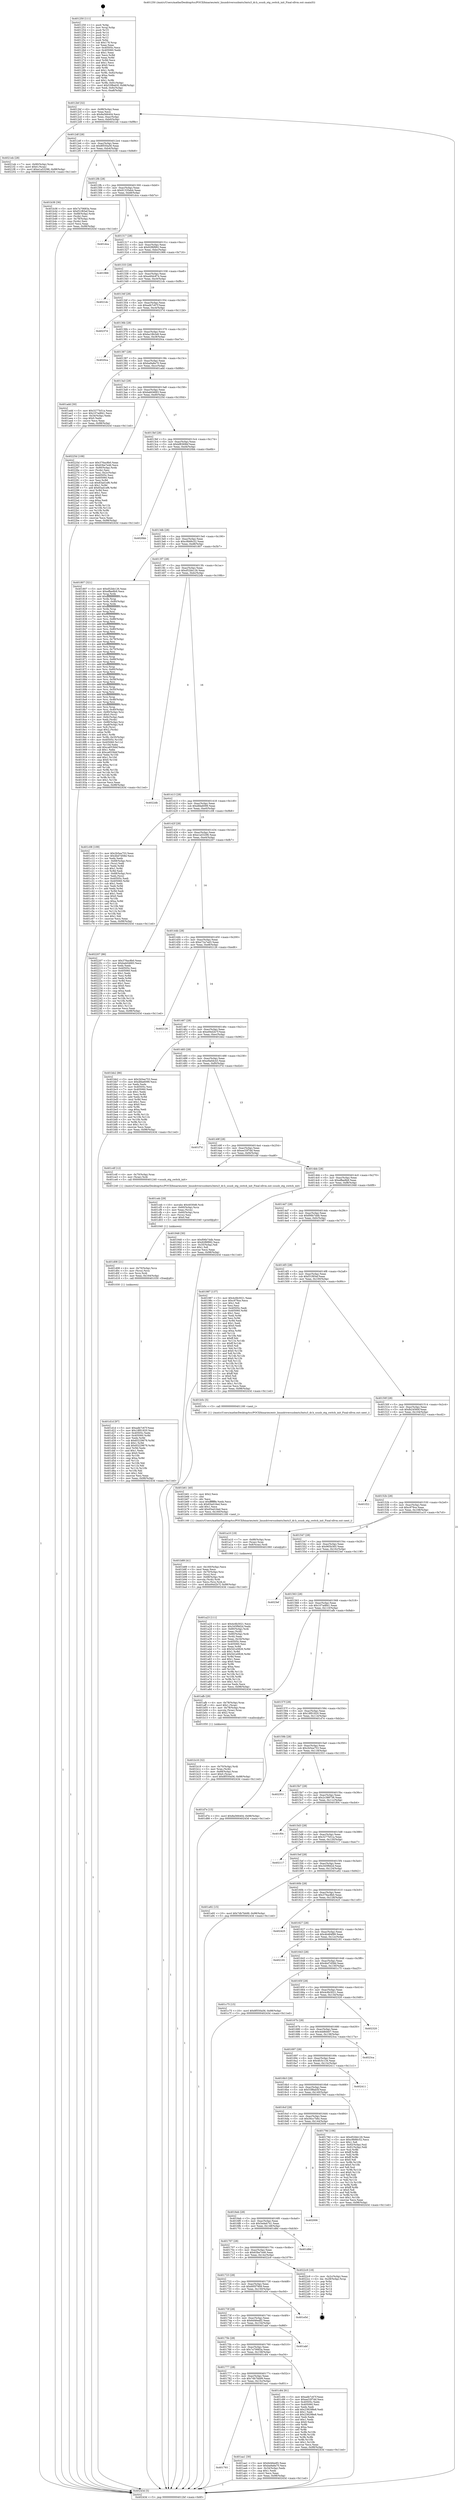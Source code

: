 digraph "0x401250" {
  label = "0x401250 (/mnt/c/Users/mathe/Desktop/tcc/POCII/binaries/extr_linuxdriversusbmtu3mtu3_dr.h_ssusb_otg_switch_init_Final-ollvm.out::main(0))"
  labelloc = "t"
  node[shape=record]

  Entry [label="",width=0.3,height=0.3,shape=circle,fillcolor=black,style=filled]
  "0x4012bf" [label="{
     0x4012bf [32]\l
     | [instrs]\l
     &nbsp;&nbsp;0x4012bf \<+6\>: mov -0x98(%rbp),%eax\l
     &nbsp;&nbsp;0x4012c5 \<+2\>: mov %eax,%ecx\l
     &nbsp;&nbsp;0x4012c7 \<+6\>: sub $0x8a566404,%ecx\l
     &nbsp;&nbsp;0x4012cd \<+6\>: mov %eax,-0xac(%rbp)\l
     &nbsp;&nbsp;0x4012d3 \<+6\>: mov %ecx,-0xb0(%rbp)\l
     &nbsp;&nbsp;0x4012d9 \<+6\>: je 00000000004021eb \<main+0xf9b\>\l
  }"]
  "0x4021eb" [label="{
     0x4021eb [28]\l
     | [instrs]\l
     &nbsp;&nbsp;0x4021eb \<+7\>: mov -0x90(%rbp),%rax\l
     &nbsp;&nbsp;0x4021f2 \<+6\>: movl $0x0,(%rax)\l
     &nbsp;&nbsp;0x4021f8 \<+10\>: movl $0xe1a53296,-0x98(%rbp)\l
     &nbsp;&nbsp;0x402202 \<+5\>: jmp 000000000040243d \<main+0x11ed\>\l
  }"]
  "0x4012df" [label="{
     0x4012df [28]\l
     | [instrs]\l
     &nbsp;&nbsp;0x4012df \<+5\>: jmp 00000000004012e4 \<main+0x94\>\l
     &nbsp;&nbsp;0x4012e4 \<+6\>: mov -0xac(%rbp),%eax\l
     &nbsp;&nbsp;0x4012ea \<+5\>: sub $0x8f550a56,%eax\l
     &nbsp;&nbsp;0x4012ef \<+6\>: mov %eax,-0xb4(%rbp)\l
     &nbsp;&nbsp;0x4012f5 \<+6\>: je 0000000000401b38 \<main+0x8e8\>\l
  }"]
  Exit [label="",width=0.3,height=0.3,shape=circle,fillcolor=black,style=filled,peripheries=2]
  "0x401b38" [label="{
     0x401b38 [36]\l
     | [instrs]\l
     &nbsp;&nbsp;0x401b38 \<+5\>: mov $0x7a70683a,%eax\l
     &nbsp;&nbsp;0x401b3d \<+5\>: mov $0xf31f65ef,%ecx\l
     &nbsp;&nbsp;0x401b42 \<+4\>: mov -0x68(%rbp),%rdx\l
     &nbsp;&nbsp;0x401b46 \<+2\>: mov (%rdx),%esi\l
     &nbsp;&nbsp;0x401b48 \<+4\>: mov -0x78(%rbp),%rdx\l
     &nbsp;&nbsp;0x401b4c \<+2\>: cmp (%rdx),%esi\l
     &nbsp;&nbsp;0x401b4e \<+3\>: cmovl %ecx,%eax\l
     &nbsp;&nbsp;0x401b51 \<+6\>: mov %eax,-0x98(%rbp)\l
     &nbsp;&nbsp;0x401b57 \<+5\>: jmp 000000000040243d \<main+0x11ed\>\l
  }"]
  "0x4012fb" [label="{
     0x4012fb [28]\l
     | [instrs]\l
     &nbsp;&nbsp;0x4012fb \<+5\>: jmp 0000000000401300 \<main+0xb0\>\l
     &nbsp;&nbsp;0x401300 \<+6\>: mov -0xac(%rbp),%eax\l
     &nbsp;&nbsp;0x401306 \<+5\>: sub $0x91335eb4,%eax\l
     &nbsp;&nbsp;0x40130b \<+6\>: mov %eax,-0xb8(%rbp)\l
     &nbsp;&nbsp;0x401311 \<+6\>: je 0000000000401dca \<main+0xb7a\>\l
  }"]
  "0x401d1d" [label="{
     0x401d1d [97]\l
     | [instrs]\l
     &nbsp;&nbsp;0x401d1d \<+5\>: mov $0xadb7c67f,%eax\l
     &nbsp;&nbsp;0x401d22 \<+5\>: mov $0x18f01820,%esi\l
     &nbsp;&nbsp;0x401d27 \<+7\>: mov 0x40505c,%edx\l
     &nbsp;&nbsp;0x401d2e \<+8\>: mov 0x405060,%r8d\l
     &nbsp;&nbsp;0x401d36 \<+3\>: mov %edx,%r9d\l
     &nbsp;&nbsp;0x401d39 \<+7\>: sub $0x83229679,%r9d\l
     &nbsp;&nbsp;0x401d40 \<+4\>: sub $0x1,%r9d\l
     &nbsp;&nbsp;0x401d44 \<+7\>: add $0x83229679,%r9d\l
     &nbsp;&nbsp;0x401d4b \<+4\>: imul %r9d,%edx\l
     &nbsp;&nbsp;0x401d4f \<+3\>: and $0x1,%edx\l
     &nbsp;&nbsp;0x401d52 \<+3\>: cmp $0x0,%edx\l
     &nbsp;&nbsp;0x401d55 \<+4\>: sete %r10b\l
     &nbsp;&nbsp;0x401d59 \<+4\>: cmp $0xa,%r8d\l
     &nbsp;&nbsp;0x401d5d \<+4\>: setl %r11b\l
     &nbsp;&nbsp;0x401d61 \<+3\>: mov %r10b,%bl\l
     &nbsp;&nbsp;0x401d64 \<+3\>: and %r11b,%bl\l
     &nbsp;&nbsp;0x401d67 \<+3\>: xor %r11b,%r10b\l
     &nbsp;&nbsp;0x401d6a \<+3\>: or %r10b,%bl\l
     &nbsp;&nbsp;0x401d6d \<+3\>: test $0x1,%bl\l
     &nbsp;&nbsp;0x401d70 \<+3\>: cmovne %esi,%eax\l
     &nbsp;&nbsp;0x401d73 \<+6\>: mov %eax,-0x98(%rbp)\l
     &nbsp;&nbsp;0x401d79 \<+5\>: jmp 000000000040243d \<main+0x11ed\>\l
  }"]
  "0x401dca" [label="{
     0x401dca\l
  }", style=dashed]
  "0x401317" [label="{
     0x401317 [28]\l
     | [instrs]\l
     &nbsp;&nbsp;0x401317 \<+5\>: jmp 000000000040131c \<main+0xcc\>\l
     &nbsp;&nbsp;0x40131c \<+6\>: mov -0xac(%rbp),%eax\l
     &nbsp;&nbsp;0x401322 \<+5\>: sub $0x92f6f992,%eax\l
     &nbsp;&nbsp;0x401327 \<+6\>: mov %eax,-0xbc(%rbp)\l
     &nbsp;&nbsp;0x40132d \<+6\>: je 0000000000401966 \<main+0x716\>\l
  }"]
  "0x401d08" [label="{
     0x401d08 [21]\l
     | [instrs]\l
     &nbsp;&nbsp;0x401d08 \<+4\>: mov -0x70(%rbp),%rcx\l
     &nbsp;&nbsp;0x401d0c \<+3\>: mov (%rcx),%rcx\l
     &nbsp;&nbsp;0x401d0f \<+3\>: mov %rcx,%rdi\l
     &nbsp;&nbsp;0x401d12 \<+6\>: mov %eax,-0x164(%rbp)\l
     &nbsp;&nbsp;0x401d18 \<+5\>: call 0000000000401030 \<free@plt\>\l
     | [calls]\l
     &nbsp;&nbsp;0x401030 \{1\} (unknown)\l
  }"]
  "0x401966" [label="{
     0x401966\l
  }", style=dashed]
  "0x401333" [label="{
     0x401333 [28]\l
     | [instrs]\l
     &nbsp;&nbsp;0x401333 \<+5\>: jmp 0000000000401338 \<main+0xe8\>\l
     &nbsp;&nbsp;0x401338 \<+6\>: mov -0xac(%rbp),%eax\l
     &nbsp;&nbsp;0x40133e \<+5\>: sub $0xa40dc874,%eax\l
     &nbsp;&nbsp;0x401343 \<+6\>: mov %eax,-0xc0(%rbp)\l
     &nbsp;&nbsp;0x401349 \<+6\>: je 00000000004021dc \<main+0xf8c\>\l
  }"]
  "0x401ceb" [label="{
     0x401ceb [29]\l
     | [instrs]\l
     &nbsp;&nbsp;0x401ceb \<+10\>: movabs $0x4030d6,%rdi\l
     &nbsp;&nbsp;0x401cf5 \<+4\>: mov -0x60(%rbp),%rcx\l
     &nbsp;&nbsp;0x401cf9 \<+2\>: mov %eax,(%rcx)\l
     &nbsp;&nbsp;0x401cfb \<+4\>: mov -0x60(%rbp),%rcx\l
     &nbsp;&nbsp;0x401cff \<+2\>: mov (%rcx),%esi\l
     &nbsp;&nbsp;0x401d01 \<+2\>: mov $0x0,%al\l
     &nbsp;&nbsp;0x401d03 \<+5\>: call 0000000000401040 \<printf@plt\>\l
     | [calls]\l
     &nbsp;&nbsp;0x401040 \{1\} (unknown)\l
  }"]
  "0x4021dc" [label="{
     0x4021dc\l
  }", style=dashed]
  "0x40134f" [label="{
     0x40134f [28]\l
     | [instrs]\l
     &nbsp;&nbsp;0x40134f \<+5\>: jmp 0000000000401354 \<main+0x104\>\l
     &nbsp;&nbsp;0x401354 \<+6\>: mov -0xac(%rbp),%eax\l
     &nbsp;&nbsp;0x40135a \<+5\>: sub $0xadb7c67f,%eax\l
     &nbsp;&nbsp;0x40135f \<+6\>: mov %eax,-0xc4(%rbp)\l
     &nbsp;&nbsp;0x401365 \<+6\>: je 000000000040237d \<main+0x112d\>\l
  }"]
  "0x401b89" [label="{
     0x401b89 [41]\l
     | [instrs]\l
     &nbsp;&nbsp;0x401b89 \<+6\>: mov -0x160(%rbp),%ecx\l
     &nbsp;&nbsp;0x401b8f \<+3\>: imul %eax,%ecx\l
     &nbsp;&nbsp;0x401b92 \<+4\>: mov -0x70(%rbp),%rsi\l
     &nbsp;&nbsp;0x401b96 \<+3\>: mov (%rsi),%rsi\l
     &nbsp;&nbsp;0x401b99 \<+4\>: mov -0x68(%rbp),%rdi\l
     &nbsp;&nbsp;0x401b9d \<+3\>: movslq (%rdi),%rdi\l
     &nbsp;&nbsp;0x401ba0 \<+3\>: mov %ecx,(%rsi,%rdi,4)\l
     &nbsp;&nbsp;0x401ba3 \<+10\>: movl $0xe94d2b7f,-0x98(%rbp)\l
     &nbsp;&nbsp;0x401bad \<+5\>: jmp 000000000040243d \<main+0x11ed\>\l
  }"]
  "0x40237d" [label="{
     0x40237d\l
  }", style=dashed]
  "0x40136b" [label="{
     0x40136b [28]\l
     | [instrs]\l
     &nbsp;&nbsp;0x40136b \<+5\>: jmp 0000000000401370 \<main+0x120\>\l
     &nbsp;&nbsp;0x401370 \<+6\>: mov -0xac(%rbp),%eax\l
     &nbsp;&nbsp;0x401376 \<+5\>: sub $0xba18b2e8,%eax\l
     &nbsp;&nbsp;0x40137b \<+6\>: mov %eax,-0xc8(%rbp)\l
     &nbsp;&nbsp;0x401381 \<+6\>: je 00000000004020ca \<main+0xe7a\>\l
  }"]
  "0x401b61" [label="{
     0x401b61 [40]\l
     | [instrs]\l
     &nbsp;&nbsp;0x401b61 \<+5\>: mov $0x2,%ecx\l
     &nbsp;&nbsp;0x401b66 \<+1\>: cltd\l
     &nbsp;&nbsp;0x401b67 \<+2\>: idiv %ecx\l
     &nbsp;&nbsp;0x401b69 \<+6\>: imul $0xfffffffe,%edx,%ecx\l
     &nbsp;&nbsp;0x401b6f \<+6\>: sub $0x65ed16ed,%ecx\l
     &nbsp;&nbsp;0x401b75 \<+3\>: add $0x1,%ecx\l
     &nbsp;&nbsp;0x401b78 \<+6\>: add $0x65ed16ed,%ecx\l
     &nbsp;&nbsp;0x401b7e \<+6\>: mov %ecx,-0x160(%rbp)\l
     &nbsp;&nbsp;0x401b84 \<+5\>: call 0000000000401160 \<next_i\>\l
     | [calls]\l
     &nbsp;&nbsp;0x401160 \{1\} (/mnt/c/Users/mathe/Desktop/tcc/POCII/binaries/extr_linuxdriversusbmtu3mtu3_dr.h_ssusb_otg_switch_init_Final-ollvm.out::next_i)\l
  }"]
  "0x4020ca" [label="{
     0x4020ca\l
  }", style=dashed]
  "0x401387" [label="{
     0x401387 [28]\l
     | [instrs]\l
     &nbsp;&nbsp;0x401387 \<+5\>: jmp 000000000040138c \<main+0x13c\>\l
     &nbsp;&nbsp;0x40138c \<+6\>: mov -0xac(%rbp),%eax\l
     &nbsp;&nbsp;0x401392 \<+5\>: sub $0xba9a8a70,%eax\l
     &nbsp;&nbsp;0x401397 \<+6\>: mov %eax,-0xcc(%rbp)\l
     &nbsp;&nbsp;0x40139d \<+6\>: je 0000000000401add \<main+0x88d\>\l
  }"]
  "0x401b18" [label="{
     0x401b18 [32]\l
     | [instrs]\l
     &nbsp;&nbsp;0x401b18 \<+4\>: mov -0x70(%rbp),%rdi\l
     &nbsp;&nbsp;0x401b1c \<+3\>: mov %rax,(%rdi)\l
     &nbsp;&nbsp;0x401b1f \<+4\>: mov -0x68(%rbp),%rax\l
     &nbsp;&nbsp;0x401b23 \<+6\>: movl $0x0,(%rax)\l
     &nbsp;&nbsp;0x401b29 \<+10\>: movl $0x8f550a56,-0x98(%rbp)\l
     &nbsp;&nbsp;0x401b33 \<+5\>: jmp 000000000040243d \<main+0x11ed\>\l
  }"]
  "0x401add" [label="{
     0x401add [30]\l
     | [instrs]\l
     &nbsp;&nbsp;0x401add \<+5\>: mov $0x3277b51a,%eax\l
     &nbsp;&nbsp;0x401ae2 \<+5\>: mov $0x107ad841,%ecx\l
     &nbsp;&nbsp;0x401ae7 \<+3\>: mov -0x34(%rbp),%edx\l
     &nbsp;&nbsp;0x401aea \<+3\>: cmp $0x0,%edx\l
     &nbsp;&nbsp;0x401aed \<+3\>: cmove %ecx,%eax\l
     &nbsp;&nbsp;0x401af0 \<+6\>: mov %eax,-0x98(%rbp)\l
     &nbsp;&nbsp;0x401af6 \<+5\>: jmp 000000000040243d \<main+0x11ed\>\l
  }"]
  "0x4013a3" [label="{
     0x4013a3 [28]\l
     | [instrs]\l
     &nbsp;&nbsp;0x4013a3 \<+5\>: jmp 00000000004013a8 \<main+0x158\>\l
     &nbsp;&nbsp;0x4013a8 \<+6\>: mov -0xac(%rbp),%eax\l
     &nbsp;&nbsp;0x4013ae \<+5\>: sub $0xbab04683,%eax\l
     &nbsp;&nbsp;0x4013b3 \<+6\>: mov %eax,-0xd0(%rbp)\l
     &nbsp;&nbsp;0x4013b9 \<+6\>: je 000000000040225d \<main+0x100d\>\l
  }"]
  "0x401793" [label="{
     0x401793\l
  }", style=dashed]
  "0x40225d" [label="{
     0x40225d [108]\l
     | [instrs]\l
     &nbsp;&nbsp;0x40225d \<+5\>: mov $0x376ac8b0,%eax\l
     &nbsp;&nbsp;0x402262 \<+5\>: mov $0x63be7e46,%ecx\l
     &nbsp;&nbsp;0x402267 \<+7\>: mov -0x90(%rbp),%rdx\l
     &nbsp;&nbsp;0x40226e \<+2\>: mov (%rdx),%esi\l
     &nbsp;&nbsp;0x402270 \<+3\>: mov %esi,-0x2c(%rbp)\l
     &nbsp;&nbsp;0x402273 \<+7\>: mov 0x40505c,%esi\l
     &nbsp;&nbsp;0x40227a \<+7\>: mov 0x405060,%edi\l
     &nbsp;&nbsp;0x402281 \<+3\>: mov %esi,%r8d\l
     &nbsp;&nbsp;0x402284 \<+7\>: sub $0x83ad1ef6,%r8d\l
     &nbsp;&nbsp;0x40228b \<+4\>: sub $0x1,%r8d\l
     &nbsp;&nbsp;0x40228f \<+7\>: add $0x83ad1ef6,%r8d\l
     &nbsp;&nbsp;0x402296 \<+4\>: imul %r8d,%esi\l
     &nbsp;&nbsp;0x40229a \<+3\>: and $0x1,%esi\l
     &nbsp;&nbsp;0x40229d \<+3\>: cmp $0x0,%esi\l
     &nbsp;&nbsp;0x4022a0 \<+4\>: sete %r9b\l
     &nbsp;&nbsp;0x4022a4 \<+3\>: cmp $0xa,%edi\l
     &nbsp;&nbsp;0x4022a7 \<+4\>: setl %r10b\l
     &nbsp;&nbsp;0x4022ab \<+3\>: mov %r9b,%r11b\l
     &nbsp;&nbsp;0x4022ae \<+3\>: and %r10b,%r11b\l
     &nbsp;&nbsp;0x4022b1 \<+3\>: xor %r10b,%r9b\l
     &nbsp;&nbsp;0x4022b4 \<+3\>: or %r9b,%r11b\l
     &nbsp;&nbsp;0x4022b7 \<+4\>: test $0x1,%r11b\l
     &nbsp;&nbsp;0x4022bb \<+3\>: cmovne %ecx,%eax\l
     &nbsp;&nbsp;0x4022be \<+6\>: mov %eax,-0x98(%rbp)\l
     &nbsp;&nbsp;0x4022c4 \<+5\>: jmp 000000000040243d \<main+0x11ed\>\l
  }"]
  "0x4013bf" [label="{
     0x4013bf [28]\l
     | [instrs]\l
     &nbsp;&nbsp;0x4013bf \<+5\>: jmp 00000000004013c4 \<main+0x174\>\l
     &nbsp;&nbsp;0x4013c4 \<+6\>: mov -0xac(%rbp),%eax\l
     &nbsp;&nbsp;0x4013ca \<+5\>: sub $0xbf8369bf,%eax\l
     &nbsp;&nbsp;0x4013cf \<+6\>: mov %eax,-0xd4(%rbp)\l
     &nbsp;&nbsp;0x4013d5 \<+6\>: je 00000000004020bb \<main+0xe6b\>\l
  }"]
  "0x401aa1" [label="{
     0x401aa1 [30]\l
     | [instrs]\l
     &nbsp;&nbsp;0x401aa1 \<+5\>: mov $0x6d46edf2,%eax\l
     &nbsp;&nbsp;0x401aa6 \<+5\>: mov $0xba9a8a70,%ecx\l
     &nbsp;&nbsp;0x401aab \<+3\>: mov -0x34(%rbp),%edx\l
     &nbsp;&nbsp;0x401aae \<+3\>: cmp $0x1,%edx\l
     &nbsp;&nbsp;0x401ab1 \<+3\>: cmovl %ecx,%eax\l
     &nbsp;&nbsp;0x401ab4 \<+6\>: mov %eax,-0x98(%rbp)\l
     &nbsp;&nbsp;0x401aba \<+5\>: jmp 000000000040243d \<main+0x11ed\>\l
  }"]
  "0x4020bb" [label="{
     0x4020bb\l
  }", style=dashed]
  "0x4013db" [label="{
     0x4013db [28]\l
     | [instrs]\l
     &nbsp;&nbsp;0x4013db \<+5\>: jmp 00000000004013e0 \<main+0x190\>\l
     &nbsp;&nbsp;0x4013e0 \<+6\>: mov -0xac(%rbp),%eax\l
     &nbsp;&nbsp;0x4013e6 \<+5\>: sub $0xc9b66c52,%eax\l
     &nbsp;&nbsp;0x4013eb \<+6\>: mov %eax,-0xd8(%rbp)\l
     &nbsp;&nbsp;0x4013f1 \<+6\>: je 0000000000401807 \<main+0x5b7\>\l
  }"]
  "0x401777" [label="{
     0x401777 [28]\l
     | [instrs]\l
     &nbsp;&nbsp;0x401777 \<+5\>: jmp 000000000040177c \<main+0x52c\>\l
     &nbsp;&nbsp;0x40177c \<+6\>: mov -0xac(%rbp),%eax\l
     &nbsp;&nbsp;0x401782 \<+5\>: sub $0x7db7bb99,%eax\l
     &nbsp;&nbsp;0x401787 \<+6\>: mov %eax,-0x15c(%rbp)\l
     &nbsp;&nbsp;0x40178d \<+6\>: je 0000000000401aa1 \<main+0x851\>\l
  }"]
  "0x401807" [label="{
     0x401807 [321]\l
     | [instrs]\l
     &nbsp;&nbsp;0x401807 \<+5\>: mov $0xd52bb126,%eax\l
     &nbsp;&nbsp;0x40180c \<+5\>: mov $0xeffae8b9,%ecx\l
     &nbsp;&nbsp;0x401811 \<+3\>: mov %rsp,%rdx\l
     &nbsp;&nbsp;0x401814 \<+4\>: add $0xfffffffffffffff0,%rdx\l
     &nbsp;&nbsp;0x401818 \<+3\>: mov %rdx,%rsp\l
     &nbsp;&nbsp;0x40181b \<+7\>: mov %rdx,-0x90(%rbp)\l
     &nbsp;&nbsp;0x401822 \<+3\>: mov %rsp,%rdx\l
     &nbsp;&nbsp;0x401825 \<+4\>: add $0xfffffffffffffff0,%rdx\l
     &nbsp;&nbsp;0x401829 \<+3\>: mov %rdx,%rsp\l
     &nbsp;&nbsp;0x40182c \<+3\>: mov %rsp,%rsi\l
     &nbsp;&nbsp;0x40182f \<+4\>: add $0xfffffffffffffff0,%rsi\l
     &nbsp;&nbsp;0x401833 \<+3\>: mov %rsi,%rsp\l
     &nbsp;&nbsp;0x401836 \<+7\>: mov %rsi,-0x88(%rbp)\l
     &nbsp;&nbsp;0x40183d \<+3\>: mov %rsp,%rsi\l
     &nbsp;&nbsp;0x401840 \<+4\>: add $0xfffffffffffffff0,%rsi\l
     &nbsp;&nbsp;0x401844 \<+3\>: mov %rsi,%rsp\l
     &nbsp;&nbsp;0x401847 \<+4\>: mov %rsi,-0x80(%rbp)\l
     &nbsp;&nbsp;0x40184b \<+3\>: mov %rsp,%rsi\l
     &nbsp;&nbsp;0x40184e \<+4\>: add $0xfffffffffffffff0,%rsi\l
     &nbsp;&nbsp;0x401852 \<+3\>: mov %rsi,%rsp\l
     &nbsp;&nbsp;0x401855 \<+4\>: mov %rsi,-0x78(%rbp)\l
     &nbsp;&nbsp;0x401859 \<+3\>: mov %rsp,%rsi\l
     &nbsp;&nbsp;0x40185c \<+4\>: add $0xfffffffffffffff0,%rsi\l
     &nbsp;&nbsp;0x401860 \<+3\>: mov %rsi,%rsp\l
     &nbsp;&nbsp;0x401863 \<+4\>: mov %rsi,-0x70(%rbp)\l
     &nbsp;&nbsp;0x401867 \<+3\>: mov %rsp,%rsi\l
     &nbsp;&nbsp;0x40186a \<+4\>: add $0xfffffffffffffff0,%rsi\l
     &nbsp;&nbsp;0x40186e \<+3\>: mov %rsi,%rsp\l
     &nbsp;&nbsp;0x401871 \<+4\>: mov %rsi,-0x68(%rbp)\l
     &nbsp;&nbsp;0x401875 \<+3\>: mov %rsp,%rsi\l
     &nbsp;&nbsp;0x401878 \<+4\>: add $0xfffffffffffffff0,%rsi\l
     &nbsp;&nbsp;0x40187c \<+3\>: mov %rsi,%rsp\l
     &nbsp;&nbsp;0x40187f \<+4\>: mov %rsi,-0x60(%rbp)\l
     &nbsp;&nbsp;0x401883 \<+3\>: mov %rsp,%rsi\l
     &nbsp;&nbsp;0x401886 \<+4\>: add $0xfffffffffffffff0,%rsi\l
     &nbsp;&nbsp;0x40188a \<+3\>: mov %rsi,%rsp\l
     &nbsp;&nbsp;0x40188d \<+4\>: mov %rsi,-0x58(%rbp)\l
     &nbsp;&nbsp;0x401891 \<+3\>: mov %rsp,%rsi\l
     &nbsp;&nbsp;0x401894 \<+4\>: add $0xfffffffffffffff0,%rsi\l
     &nbsp;&nbsp;0x401898 \<+3\>: mov %rsi,%rsp\l
     &nbsp;&nbsp;0x40189b \<+4\>: mov %rsi,-0x50(%rbp)\l
     &nbsp;&nbsp;0x40189f \<+3\>: mov %rsp,%rsi\l
     &nbsp;&nbsp;0x4018a2 \<+4\>: add $0xfffffffffffffff0,%rsi\l
     &nbsp;&nbsp;0x4018a6 \<+3\>: mov %rsi,%rsp\l
     &nbsp;&nbsp;0x4018a9 \<+4\>: mov %rsi,-0x48(%rbp)\l
     &nbsp;&nbsp;0x4018ad \<+3\>: mov %rsp,%rsi\l
     &nbsp;&nbsp;0x4018b0 \<+4\>: add $0xfffffffffffffff0,%rsi\l
     &nbsp;&nbsp;0x4018b4 \<+3\>: mov %rsi,%rsp\l
     &nbsp;&nbsp;0x4018b7 \<+4\>: mov %rsi,-0x40(%rbp)\l
     &nbsp;&nbsp;0x4018bb \<+7\>: mov -0x90(%rbp),%rsi\l
     &nbsp;&nbsp;0x4018c2 \<+6\>: movl $0x0,(%rsi)\l
     &nbsp;&nbsp;0x4018c8 \<+6\>: mov -0x9c(%rbp),%edi\l
     &nbsp;&nbsp;0x4018ce \<+2\>: mov %edi,(%rdx)\l
     &nbsp;&nbsp;0x4018d0 \<+7\>: mov -0x88(%rbp),%rsi\l
     &nbsp;&nbsp;0x4018d7 \<+7\>: mov -0xa8(%rbp),%r8\l
     &nbsp;&nbsp;0x4018de \<+3\>: mov %r8,(%rsi)\l
     &nbsp;&nbsp;0x4018e1 \<+3\>: cmpl $0x2,(%rdx)\l
     &nbsp;&nbsp;0x4018e4 \<+4\>: setne %r9b\l
     &nbsp;&nbsp;0x4018e8 \<+4\>: and $0x1,%r9b\l
     &nbsp;&nbsp;0x4018ec \<+4\>: mov %r9b,-0x35(%rbp)\l
     &nbsp;&nbsp;0x4018f0 \<+8\>: mov 0x40505c,%r10d\l
     &nbsp;&nbsp;0x4018f8 \<+8\>: mov 0x405060,%r11d\l
     &nbsp;&nbsp;0x401900 \<+3\>: mov %r10d,%ebx\l
     &nbsp;&nbsp;0x401903 \<+6\>: add $0xca653bbf,%ebx\l
     &nbsp;&nbsp;0x401909 \<+3\>: sub $0x1,%ebx\l
     &nbsp;&nbsp;0x40190c \<+6\>: sub $0xca653bbf,%ebx\l
     &nbsp;&nbsp;0x401912 \<+4\>: imul %ebx,%r10d\l
     &nbsp;&nbsp;0x401916 \<+4\>: and $0x1,%r10d\l
     &nbsp;&nbsp;0x40191a \<+4\>: cmp $0x0,%r10d\l
     &nbsp;&nbsp;0x40191e \<+4\>: sete %r9b\l
     &nbsp;&nbsp;0x401922 \<+4\>: cmp $0xa,%r11d\l
     &nbsp;&nbsp;0x401926 \<+4\>: setl %r14b\l
     &nbsp;&nbsp;0x40192a \<+3\>: mov %r9b,%r15b\l
     &nbsp;&nbsp;0x40192d \<+3\>: and %r14b,%r15b\l
     &nbsp;&nbsp;0x401930 \<+3\>: xor %r14b,%r9b\l
     &nbsp;&nbsp;0x401933 \<+3\>: or %r9b,%r15b\l
     &nbsp;&nbsp;0x401936 \<+4\>: test $0x1,%r15b\l
     &nbsp;&nbsp;0x40193a \<+3\>: cmovne %ecx,%eax\l
     &nbsp;&nbsp;0x40193d \<+6\>: mov %eax,-0x98(%rbp)\l
     &nbsp;&nbsp;0x401943 \<+5\>: jmp 000000000040243d \<main+0x11ed\>\l
  }"]
  "0x4013f7" [label="{
     0x4013f7 [28]\l
     | [instrs]\l
     &nbsp;&nbsp;0x4013f7 \<+5\>: jmp 00000000004013fc \<main+0x1ac\>\l
     &nbsp;&nbsp;0x4013fc \<+6\>: mov -0xac(%rbp),%eax\l
     &nbsp;&nbsp;0x401402 \<+5\>: sub $0xd52bb126,%eax\l
     &nbsp;&nbsp;0x401407 \<+6\>: mov %eax,-0xdc(%rbp)\l
     &nbsp;&nbsp;0x40140d \<+6\>: je 00000000004022db \<main+0x108b\>\l
  }"]
  "0x401c84" [label="{
     0x401c84 [91]\l
     | [instrs]\l
     &nbsp;&nbsp;0x401c84 \<+5\>: mov $0xadb7c67f,%eax\l
     &nbsp;&nbsp;0x401c89 \<+5\>: mov $0xee33f7dd,%ecx\l
     &nbsp;&nbsp;0x401c8e \<+7\>: mov 0x40505c,%edx\l
     &nbsp;&nbsp;0x401c95 \<+7\>: mov 0x405060,%esi\l
     &nbsp;&nbsp;0x401c9c \<+2\>: mov %edx,%edi\l
     &nbsp;&nbsp;0x401c9e \<+6\>: add $0x238298e8,%edi\l
     &nbsp;&nbsp;0x401ca4 \<+3\>: sub $0x1,%edi\l
     &nbsp;&nbsp;0x401ca7 \<+6\>: sub $0x238298e8,%edi\l
     &nbsp;&nbsp;0x401cad \<+3\>: imul %edi,%edx\l
     &nbsp;&nbsp;0x401cb0 \<+3\>: and $0x1,%edx\l
     &nbsp;&nbsp;0x401cb3 \<+3\>: cmp $0x0,%edx\l
     &nbsp;&nbsp;0x401cb6 \<+4\>: sete %r8b\l
     &nbsp;&nbsp;0x401cba \<+3\>: cmp $0xa,%esi\l
     &nbsp;&nbsp;0x401cbd \<+4\>: setl %r9b\l
     &nbsp;&nbsp;0x401cc1 \<+3\>: mov %r8b,%r10b\l
     &nbsp;&nbsp;0x401cc4 \<+3\>: and %r9b,%r10b\l
     &nbsp;&nbsp;0x401cc7 \<+3\>: xor %r9b,%r8b\l
     &nbsp;&nbsp;0x401cca \<+3\>: or %r8b,%r10b\l
     &nbsp;&nbsp;0x401ccd \<+4\>: test $0x1,%r10b\l
     &nbsp;&nbsp;0x401cd1 \<+3\>: cmovne %ecx,%eax\l
     &nbsp;&nbsp;0x401cd4 \<+6\>: mov %eax,-0x98(%rbp)\l
     &nbsp;&nbsp;0x401cda \<+5\>: jmp 000000000040243d \<main+0x11ed\>\l
  }"]
  "0x4022db" [label="{
     0x4022db\l
  }", style=dashed]
  "0x401413" [label="{
     0x401413 [28]\l
     | [instrs]\l
     &nbsp;&nbsp;0x401413 \<+5\>: jmp 0000000000401418 \<main+0x1c8\>\l
     &nbsp;&nbsp;0x401418 \<+6\>: mov -0xac(%rbp),%eax\l
     &nbsp;&nbsp;0x40141e \<+5\>: sub $0xdfda6099,%eax\l
     &nbsp;&nbsp;0x401423 \<+6\>: mov %eax,-0xe0(%rbp)\l
     &nbsp;&nbsp;0x401429 \<+6\>: je 0000000000401c08 \<main+0x9b8\>\l
  }"]
  "0x40175b" [label="{
     0x40175b [28]\l
     | [instrs]\l
     &nbsp;&nbsp;0x40175b \<+5\>: jmp 0000000000401760 \<main+0x510\>\l
     &nbsp;&nbsp;0x401760 \<+6\>: mov -0xac(%rbp),%eax\l
     &nbsp;&nbsp;0x401766 \<+5\>: sub $0x7a70683a,%eax\l
     &nbsp;&nbsp;0x40176b \<+6\>: mov %eax,-0x158(%rbp)\l
     &nbsp;&nbsp;0x401771 \<+6\>: je 0000000000401c84 \<main+0xa34\>\l
  }"]
  "0x401c08" [label="{
     0x401c08 [109]\l
     | [instrs]\l
     &nbsp;&nbsp;0x401c08 \<+5\>: mov $0x2b5ea753,%eax\l
     &nbsp;&nbsp;0x401c0d \<+5\>: mov $0x4bd7d58d,%ecx\l
     &nbsp;&nbsp;0x401c12 \<+2\>: xor %edx,%edx\l
     &nbsp;&nbsp;0x401c14 \<+4\>: mov -0x68(%rbp),%rsi\l
     &nbsp;&nbsp;0x401c18 \<+2\>: mov (%rsi),%edi\l
     &nbsp;&nbsp;0x401c1a \<+3\>: mov %edx,%r8d\l
     &nbsp;&nbsp;0x401c1d \<+4\>: sub $0x1,%r8d\l
     &nbsp;&nbsp;0x401c21 \<+3\>: sub %r8d,%edi\l
     &nbsp;&nbsp;0x401c24 \<+4\>: mov -0x68(%rbp),%rsi\l
     &nbsp;&nbsp;0x401c28 \<+2\>: mov %edi,(%rsi)\l
     &nbsp;&nbsp;0x401c2a \<+7\>: mov 0x40505c,%edi\l
     &nbsp;&nbsp;0x401c31 \<+8\>: mov 0x405060,%r8d\l
     &nbsp;&nbsp;0x401c39 \<+3\>: sub $0x1,%edx\l
     &nbsp;&nbsp;0x401c3c \<+3\>: mov %edi,%r9d\l
     &nbsp;&nbsp;0x401c3f \<+3\>: add %edx,%r9d\l
     &nbsp;&nbsp;0x401c42 \<+4\>: imul %r9d,%edi\l
     &nbsp;&nbsp;0x401c46 \<+3\>: and $0x1,%edi\l
     &nbsp;&nbsp;0x401c49 \<+3\>: cmp $0x0,%edi\l
     &nbsp;&nbsp;0x401c4c \<+4\>: sete %r10b\l
     &nbsp;&nbsp;0x401c50 \<+4\>: cmp $0xa,%r8d\l
     &nbsp;&nbsp;0x401c54 \<+4\>: setl %r11b\l
     &nbsp;&nbsp;0x401c58 \<+3\>: mov %r10b,%bl\l
     &nbsp;&nbsp;0x401c5b \<+3\>: and %r11b,%bl\l
     &nbsp;&nbsp;0x401c5e \<+3\>: xor %r11b,%r10b\l
     &nbsp;&nbsp;0x401c61 \<+3\>: or %r10b,%bl\l
     &nbsp;&nbsp;0x401c64 \<+3\>: test $0x1,%bl\l
     &nbsp;&nbsp;0x401c67 \<+3\>: cmovne %ecx,%eax\l
     &nbsp;&nbsp;0x401c6a \<+6\>: mov %eax,-0x98(%rbp)\l
     &nbsp;&nbsp;0x401c70 \<+5\>: jmp 000000000040243d \<main+0x11ed\>\l
  }"]
  "0x40142f" [label="{
     0x40142f [28]\l
     | [instrs]\l
     &nbsp;&nbsp;0x40142f \<+5\>: jmp 0000000000401434 \<main+0x1e4\>\l
     &nbsp;&nbsp;0x401434 \<+6\>: mov -0xac(%rbp),%eax\l
     &nbsp;&nbsp;0x40143a \<+5\>: sub $0xe1a53296,%eax\l
     &nbsp;&nbsp;0x40143f \<+6\>: mov %eax,-0xe4(%rbp)\l
     &nbsp;&nbsp;0x401445 \<+6\>: je 0000000000402207 \<main+0xfb7\>\l
  }"]
  "0x401abf" [label="{
     0x401abf\l
  }", style=dashed]
  "0x402207" [label="{
     0x402207 [86]\l
     | [instrs]\l
     &nbsp;&nbsp;0x402207 \<+5\>: mov $0x376ac8b0,%eax\l
     &nbsp;&nbsp;0x40220c \<+5\>: mov $0xbab04683,%ecx\l
     &nbsp;&nbsp;0x402211 \<+2\>: xor %edx,%edx\l
     &nbsp;&nbsp;0x402213 \<+7\>: mov 0x40505c,%esi\l
     &nbsp;&nbsp;0x40221a \<+7\>: mov 0x405060,%edi\l
     &nbsp;&nbsp;0x402221 \<+3\>: sub $0x1,%edx\l
     &nbsp;&nbsp;0x402224 \<+3\>: mov %esi,%r8d\l
     &nbsp;&nbsp;0x402227 \<+3\>: add %edx,%r8d\l
     &nbsp;&nbsp;0x40222a \<+4\>: imul %r8d,%esi\l
     &nbsp;&nbsp;0x40222e \<+3\>: and $0x1,%esi\l
     &nbsp;&nbsp;0x402231 \<+3\>: cmp $0x0,%esi\l
     &nbsp;&nbsp;0x402234 \<+4\>: sete %r9b\l
     &nbsp;&nbsp;0x402238 \<+3\>: cmp $0xa,%edi\l
     &nbsp;&nbsp;0x40223b \<+4\>: setl %r10b\l
     &nbsp;&nbsp;0x40223f \<+3\>: mov %r9b,%r11b\l
     &nbsp;&nbsp;0x402242 \<+3\>: and %r10b,%r11b\l
     &nbsp;&nbsp;0x402245 \<+3\>: xor %r10b,%r9b\l
     &nbsp;&nbsp;0x402248 \<+3\>: or %r9b,%r11b\l
     &nbsp;&nbsp;0x40224b \<+4\>: test $0x1,%r11b\l
     &nbsp;&nbsp;0x40224f \<+3\>: cmovne %ecx,%eax\l
     &nbsp;&nbsp;0x402252 \<+6\>: mov %eax,-0x98(%rbp)\l
     &nbsp;&nbsp;0x402258 \<+5\>: jmp 000000000040243d \<main+0x11ed\>\l
  }"]
  "0x40144b" [label="{
     0x40144b [28]\l
     | [instrs]\l
     &nbsp;&nbsp;0x40144b \<+5\>: jmp 0000000000401450 \<main+0x200\>\l
     &nbsp;&nbsp;0x401450 \<+6\>: mov -0xac(%rbp),%eax\l
     &nbsp;&nbsp;0x401456 \<+5\>: sub $0xe72a7ad3,%eax\l
     &nbsp;&nbsp;0x40145b \<+6\>: mov %eax,-0xe8(%rbp)\l
     &nbsp;&nbsp;0x401461 \<+6\>: je 0000000000402126 \<main+0xed6\>\l
  }"]
  "0x40173f" [label="{
     0x40173f [28]\l
     | [instrs]\l
     &nbsp;&nbsp;0x40173f \<+5\>: jmp 0000000000401744 \<main+0x4f4\>\l
     &nbsp;&nbsp;0x401744 \<+6\>: mov -0xac(%rbp),%eax\l
     &nbsp;&nbsp;0x40174a \<+5\>: sub $0x6d46edf2,%eax\l
     &nbsp;&nbsp;0x40174f \<+6\>: mov %eax,-0x154(%rbp)\l
     &nbsp;&nbsp;0x401755 \<+6\>: je 0000000000401abf \<main+0x86f\>\l
  }"]
  "0x402126" [label="{
     0x402126\l
  }", style=dashed]
  "0x401467" [label="{
     0x401467 [28]\l
     | [instrs]\l
     &nbsp;&nbsp;0x401467 \<+5\>: jmp 000000000040146c \<main+0x21c\>\l
     &nbsp;&nbsp;0x40146c \<+6\>: mov -0xac(%rbp),%eax\l
     &nbsp;&nbsp;0x401472 \<+5\>: sub $0xe94d2b7f,%eax\l
     &nbsp;&nbsp;0x401477 \<+6\>: mov %eax,-0xec(%rbp)\l
     &nbsp;&nbsp;0x40147d \<+6\>: je 0000000000401bb2 \<main+0x962\>\l
  }"]
  "0x401e5d" [label="{
     0x401e5d\l
  }", style=dashed]
  "0x401bb2" [label="{
     0x401bb2 [86]\l
     | [instrs]\l
     &nbsp;&nbsp;0x401bb2 \<+5\>: mov $0x2b5ea753,%eax\l
     &nbsp;&nbsp;0x401bb7 \<+5\>: mov $0xdfda6099,%ecx\l
     &nbsp;&nbsp;0x401bbc \<+2\>: xor %edx,%edx\l
     &nbsp;&nbsp;0x401bbe \<+7\>: mov 0x40505c,%esi\l
     &nbsp;&nbsp;0x401bc5 \<+7\>: mov 0x405060,%edi\l
     &nbsp;&nbsp;0x401bcc \<+3\>: sub $0x1,%edx\l
     &nbsp;&nbsp;0x401bcf \<+3\>: mov %esi,%r8d\l
     &nbsp;&nbsp;0x401bd2 \<+3\>: add %edx,%r8d\l
     &nbsp;&nbsp;0x401bd5 \<+4\>: imul %r8d,%esi\l
     &nbsp;&nbsp;0x401bd9 \<+3\>: and $0x1,%esi\l
     &nbsp;&nbsp;0x401bdc \<+3\>: cmp $0x0,%esi\l
     &nbsp;&nbsp;0x401bdf \<+4\>: sete %r9b\l
     &nbsp;&nbsp;0x401be3 \<+3\>: cmp $0xa,%edi\l
     &nbsp;&nbsp;0x401be6 \<+4\>: setl %r10b\l
     &nbsp;&nbsp;0x401bea \<+3\>: mov %r9b,%r11b\l
     &nbsp;&nbsp;0x401bed \<+3\>: and %r10b,%r11b\l
     &nbsp;&nbsp;0x401bf0 \<+3\>: xor %r10b,%r9b\l
     &nbsp;&nbsp;0x401bf3 \<+3\>: or %r9b,%r11b\l
     &nbsp;&nbsp;0x401bf6 \<+4\>: test $0x1,%r11b\l
     &nbsp;&nbsp;0x401bfa \<+3\>: cmovne %ecx,%eax\l
     &nbsp;&nbsp;0x401bfd \<+6\>: mov %eax,-0x98(%rbp)\l
     &nbsp;&nbsp;0x401c03 \<+5\>: jmp 000000000040243d \<main+0x11ed\>\l
  }"]
  "0x401483" [label="{
     0x401483 [28]\l
     | [instrs]\l
     &nbsp;&nbsp;0x401483 \<+5\>: jmp 0000000000401488 \<main+0x238\>\l
     &nbsp;&nbsp;0x401488 \<+6\>: mov -0xac(%rbp),%eax\l
     &nbsp;&nbsp;0x40148e \<+5\>: sub $0xe9a0dc43,%eax\l
     &nbsp;&nbsp;0x401493 \<+6\>: mov %eax,-0xf0(%rbp)\l
     &nbsp;&nbsp;0x401499 \<+6\>: je 0000000000401f7d \<main+0xd2d\>\l
  }"]
  "0x401723" [label="{
     0x401723 [28]\l
     | [instrs]\l
     &nbsp;&nbsp;0x401723 \<+5\>: jmp 0000000000401728 \<main+0x4d8\>\l
     &nbsp;&nbsp;0x401728 \<+6\>: mov -0xac(%rbp),%eax\l
     &nbsp;&nbsp;0x40172e \<+5\>: sub $0x695f7909,%eax\l
     &nbsp;&nbsp;0x401733 \<+6\>: mov %eax,-0x150(%rbp)\l
     &nbsp;&nbsp;0x401739 \<+6\>: je 0000000000401e5d \<main+0xc0d\>\l
  }"]
  "0x401f7d" [label="{
     0x401f7d\l
  }", style=dashed]
  "0x40149f" [label="{
     0x40149f [28]\l
     | [instrs]\l
     &nbsp;&nbsp;0x40149f \<+5\>: jmp 00000000004014a4 \<main+0x254\>\l
     &nbsp;&nbsp;0x4014a4 \<+6\>: mov -0xac(%rbp),%eax\l
     &nbsp;&nbsp;0x4014aa \<+5\>: sub $0xee33f7dd,%eax\l
     &nbsp;&nbsp;0x4014af \<+6\>: mov %eax,-0xf4(%rbp)\l
     &nbsp;&nbsp;0x4014b5 \<+6\>: je 0000000000401cdf \<main+0xa8f\>\l
  }"]
  "0x4022c9" [label="{
     0x4022c9 [18]\l
     | [instrs]\l
     &nbsp;&nbsp;0x4022c9 \<+3\>: mov -0x2c(%rbp),%eax\l
     &nbsp;&nbsp;0x4022cc \<+4\>: lea -0x28(%rbp),%rsp\l
     &nbsp;&nbsp;0x4022d0 \<+1\>: pop %rbx\l
     &nbsp;&nbsp;0x4022d1 \<+2\>: pop %r12\l
     &nbsp;&nbsp;0x4022d3 \<+2\>: pop %r13\l
     &nbsp;&nbsp;0x4022d5 \<+2\>: pop %r14\l
     &nbsp;&nbsp;0x4022d7 \<+2\>: pop %r15\l
     &nbsp;&nbsp;0x4022d9 \<+1\>: pop %rbp\l
     &nbsp;&nbsp;0x4022da \<+1\>: ret\l
  }"]
  "0x401cdf" [label="{
     0x401cdf [12]\l
     | [instrs]\l
     &nbsp;&nbsp;0x401cdf \<+4\>: mov -0x70(%rbp),%rax\l
     &nbsp;&nbsp;0x401ce3 \<+3\>: mov (%rax),%rdi\l
     &nbsp;&nbsp;0x401ce6 \<+5\>: call 0000000000401240 \<ssusb_otg_switch_init\>\l
     | [calls]\l
     &nbsp;&nbsp;0x401240 \{1\} (/mnt/c/Users/mathe/Desktop/tcc/POCII/binaries/extr_linuxdriversusbmtu3mtu3_dr.h_ssusb_otg_switch_init_Final-ollvm.out::ssusb_otg_switch_init)\l
  }"]
  "0x4014bb" [label="{
     0x4014bb [28]\l
     | [instrs]\l
     &nbsp;&nbsp;0x4014bb \<+5\>: jmp 00000000004014c0 \<main+0x270\>\l
     &nbsp;&nbsp;0x4014c0 \<+6\>: mov -0xac(%rbp),%eax\l
     &nbsp;&nbsp;0x4014c6 \<+5\>: sub $0xeffae8b9,%eax\l
     &nbsp;&nbsp;0x4014cb \<+6\>: mov %eax,-0xf8(%rbp)\l
     &nbsp;&nbsp;0x4014d1 \<+6\>: je 0000000000401948 \<main+0x6f8\>\l
  }"]
  "0x401707" [label="{
     0x401707 [28]\l
     | [instrs]\l
     &nbsp;&nbsp;0x401707 \<+5\>: jmp 000000000040170c \<main+0x4bc\>\l
     &nbsp;&nbsp;0x40170c \<+6\>: mov -0xac(%rbp),%eax\l
     &nbsp;&nbsp;0x401712 \<+5\>: sub $0x63be7e46,%eax\l
     &nbsp;&nbsp;0x401717 \<+6\>: mov %eax,-0x14c(%rbp)\l
     &nbsp;&nbsp;0x40171d \<+6\>: je 00000000004022c9 \<main+0x1079\>\l
  }"]
  "0x401948" [label="{
     0x401948 [30]\l
     | [instrs]\l
     &nbsp;&nbsp;0x401948 \<+5\>: mov $0xf06b7ddb,%eax\l
     &nbsp;&nbsp;0x40194d \<+5\>: mov $0x92f6f992,%ecx\l
     &nbsp;&nbsp;0x401952 \<+3\>: mov -0x35(%rbp),%dl\l
     &nbsp;&nbsp;0x401955 \<+3\>: test $0x1,%dl\l
     &nbsp;&nbsp;0x401958 \<+3\>: cmovne %ecx,%eax\l
     &nbsp;&nbsp;0x40195b \<+6\>: mov %eax,-0x98(%rbp)\l
     &nbsp;&nbsp;0x401961 \<+5\>: jmp 000000000040243d \<main+0x11ed\>\l
  }"]
  "0x4014d7" [label="{
     0x4014d7 [28]\l
     | [instrs]\l
     &nbsp;&nbsp;0x4014d7 \<+5\>: jmp 00000000004014dc \<main+0x28c\>\l
     &nbsp;&nbsp;0x4014dc \<+6\>: mov -0xac(%rbp),%eax\l
     &nbsp;&nbsp;0x4014e2 \<+5\>: sub $0xf06b7ddb,%eax\l
     &nbsp;&nbsp;0x4014e7 \<+6\>: mov %eax,-0xfc(%rbp)\l
     &nbsp;&nbsp;0x4014ed \<+6\>: je 0000000000401987 \<main+0x737\>\l
  }"]
  "0x401d8d" [label="{
     0x401d8d\l
  }", style=dashed]
  "0x401987" [label="{
     0x401987 [137]\l
     | [instrs]\l
     &nbsp;&nbsp;0x401987 \<+5\>: mov $0x4c6b3021,%eax\l
     &nbsp;&nbsp;0x40198c \<+5\>: mov $0xc979ce,%ecx\l
     &nbsp;&nbsp;0x401991 \<+2\>: mov $0x1,%dl\l
     &nbsp;&nbsp;0x401993 \<+2\>: xor %esi,%esi\l
     &nbsp;&nbsp;0x401995 \<+7\>: mov 0x40505c,%edi\l
     &nbsp;&nbsp;0x40199c \<+8\>: mov 0x405060,%r8d\l
     &nbsp;&nbsp;0x4019a4 \<+3\>: sub $0x1,%esi\l
     &nbsp;&nbsp;0x4019a7 \<+3\>: mov %edi,%r9d\l
     &nbsp;&nbsp;0x4019aa \<+3\>: add %esi,%r9d\l
     &nbsp;&nbsp;0x4019ad \<+4\>: imul %r9d,%edi\l
     &nbsp;&nbsp;0x4019b1 \<+3\>: and $0x1,%edi\l
     &nbsp;&nbsp;0x4019b4 \<+3\>: cmp $0x0,%edi\l
     &nbsp;&nbsp;0x4019b7 \<+4\>: sete %r10b\l
     &nbsp;&nbsp;0x4019bb \<+4\>: cmp $0xa,%r8d\l
     &nbsp;&nbsp;0x4019bf \<+4\>: setl %r11b\l
     &nbsp;&nbsp;0x4019c3 \<+3\>: mov %r10b,%bl\l
     &nbsp;&nbsp;0x4019c6 \<+3\>: xor $0xff,%bl\l
     &nbsp;&nbsp;0x4019c9 \<+3\>: mov %r11b,%r14b\l
     &nbsp;&nbsp;0x4019cc \<+4\>: xor $0xff,%r14b\l
     &nbsp;&nbsp;0x4019d0 \<+3\>: xor $0x0,%dl\l
     &nbsp;&nbsp;0x4019d3 \<+3\>: mov %bl,%r15b\l
     &nbsp;&nbsp;0x4019d6 \<+4\>: and $0x0,%r15b\l
     &nbsp;&nbsp;0x4019da \<+3\>: and %dl,%r10b\l
     &nbsp;&nbsp;0x4019dd \<+3\>: mov %r14b,%r12b\l
     &nbsp;&nbsp;0x4019e0 \<+4\>: and $0x0,%r12b\l
     &nbsp;&nbsp;0x4019e4 \<+3\>: and %dl,%r11b\l
     &nbsp;&nbsp;0x4019e7 \<+3\>: or %r10b,%r15b\l
     &nbsp;&nbsp;0x4019ea \<+3\>: or %r11b,%r12b\l
     &nbsp;&nbsp;0x4019ed \<+3\>: xor %r12b,%r15b\l
     &nbsp;&nbsp;0x4019f0 \<+3\>: or %r14b,%bl\l
     &nbsp;&nbsp;0x4019f3 \<+3\>: xor $0xff,%bl\l
     &nbsp;&nbsp;0x4019f6 \<+3\>: or $0x0,%dl\l
     &nbsp;&nbsp;0x4019f9 \<+2\>: and %dl,%bl\l
     &nbsp;&nbsp;0x4019fb \<+3\>: or %bl,%r15b\l
     &nbsp;&nbsp;0x4019fe \<+4\>: test $0x1,%r15b\l
     &nbsp;&nbsp;0x401a02 \<+3\>: cmovne %ecx,%eax\l
     &nbsp;&nbsp;0x401a05 \<+6\>: mov %eax,-0x98(%rbp)\l
     &nbsp;&nbsp;0x401a0b \<+5\>: jmp 000000000040243d \<main+0x11ed\>\l
  }"]
  "0x4014f3" [label="{
     0x4014f3 [28]\l
     | [instrs]\l
     &nbsp;&nbsp;0x4014f3 \<+5\>: jmp 00000000004014f8 \<main+0x2a8\>\l
     &nbsp;&nbsp;0x4014f8 \<+6\>: mov -0xac(%rbp),%eax\l
     &nbsp;&nbsp;0x4014fe \<+5\>: sub $0xf31f65ef,%eax\l
     &nbsp;&nbsp;0x401503 \<+6\>: mov %eax,-0x100(%rbp)\l
     &nbsp;&nbsp;0x401509 \<+6\>: je 0000000000401b5c \<main+0x90c\>\l
  }"]
  "0x4016eb" [label="{
     0x4016eb [28]\l
     | [instrs]\l
     &nbsp;&nbsp;0x4016eb \<+5\>: jmp 00000000004016f0 \<main+0x4a0\>\l
     &nbsp;&nbsp;0x4016f0 \<+6\>: mov -0xac(%rbp),%eax\l
     &nbsp;&nbsp;0x4016f6 \<+5\>: sub $0x5edeb741,%eax\l
     &nbsp;&nbsp;0x4016fb \<+6\>: mov %eax,-0x148(%rbp)\l
     &nbsp;&nbsp;0x401701 \<+6\>: je 0000000000401d8d \<main+0xb3d\>\l
  }"]
  "0x401b5c" [label="{
     0x401b5c [5]\l
     | [instrs]\l
     &nbsp;&nbsp;0x401b5c \<+5\>: call 0000000000401160 \<next_i\>\l
     | [calls]\l
     &nbsp;&nbsp;0x401160 \{1\} (/mnt/c/Users/mathe/Desktop/tcc/POCII/binaries/extr_linuxdriversusbmtu3mtu3_dr.h_ssusb_otg_switch_init_Final-ollvm.out::next_i)\l
  }"]
  "0x40150f" [label="{
     0x40150f [28]\l
     | [instrs]\l
     &nbsp;&nbsp;0x40150f \<+5\>: jmp 0000000000401514 \<main+0x2c4\>\l
     &nbsp;&nbsp;0x401514 \<+6\>: mov -0xac(%rbp),%eax\l
     &nbsp;&nbsp;0x40151a \<+5\>: sub $0xfb24560f,%eax\l
     &nbsp;&nbsp;0x40151f \<+6\>: mov %eax,-0x104(%rbp)\l
     &nbsp;&nbsp;0x401525 \<+6\>: je 0000000000401f22 \<main+0xcd2\>\l
  }"]
  "0x402006" [label="{
     0x402006\l
  }", style=dashed]
  "0x401f22" [label="{
     0x401f22\l
  }", style=dashed]
  "0x40152b" [label="{
     0x40152b [28]\l
     | [instrs]\l
     &nbsp;&nbsp;0x40152b \<+5\>: jmp 0000000000401530 \<main+0x2e0\>\l
     &nbsp;&nbsp;0x401530 \<+6\>: mov -0xac(%rbp),%eax\l
     &nbsp;&nbsp;0x401536 \<+5\>: sub $0xc979ce,%eax\l
     &nbsp;&nbsp;0x40153b \<+6\>: mov %eax,-0x108(%rbp)\l
     &nbsp;&nbsp;0x401541 \<+6\>: je 0000000000401a10 \<main+0x7c0\>\l
  }"]
  "0x401a23" [label="{
     0x401a23 [111]\l
     | [instrs]\l
     &nbsp;&nbsp;0x401a23 \<+5\>: mov $0x4c6b3021,%ecx\l
     &nbsp;&nbsp;0x401a28 \<+5\>: mov $0x345f9d2d,%edx\l
     &nbsp;&nbsp;0x401a2d \<+4\>: mov -0x80(%rbp),%rdi\l
     &nbsp;&nbsp;0x401a31 \<+2\>: mov %eax,(%rdi)\l
     &nbsp;&nbsp;0x401a33 \<+4\>: mov -0x80(%rbp),%rdi\l
     &nbsp;&nbsp;0x401a37 \<+2\>: mov (%rdi),%eax\l
     &nbsp;&nbsp;0x401a39 \<+3\>: mov %eax,-0x34(%rbp)\l
     &nbsp;&nbsp;0x401a3c \<+7\>: mov 0x40505c,%eax\l
     &nbsp;&nbsp;0x401a43 \<+7\>: mov 0x405060,%esi\l
     &nbsp;&nbsp;0x401a4a \<+3\>: mov %eax,%r8d\l
     &nbsp;&nbsp;0x401a4d \<+7\>: sub $0x5d1e0826,%r8d\l
     &nbsp;&nbsp;0x401a54 \<+4\>: sub $0x1,%r8d\l
     &nbsp;&nbsp;0x401a58 \<+7\>: add $0x5d1e0826,%r8d\l
     &nbsp;&nbsp;0x401a5f \<+4\>: imul %r8d,%eax\l
     &nbsp;&nbsp;0x401a63 \<+3\>: and $0x1,%eax\l
     &nbsp;&nbsp;0x401a66 \<+3\>: cmp $0x0,%eax\l
     &nbsp;&nbsp;0x401a69 \<+4\>: sete %r9b\l
     &nbsp;&nbsp;0x401a6d \<+3\>: cmp $0xa,%esi\l
     &nbsp;&nbsp;0x401a70 \<+4\>: setl %r10b\l
     &nbsp;&nbsp;0x401a74 \<+3\>: mov %r9b,%r11b\l
     &nbsp;&nbsp;0x401a77 \<+3\>: and %r10b,%r11b\l
     &nbsp;&nbsp;0x401a7a \<+3\>: xor %r10b,%r9b\l
     &nbsp;&nbsp;0x401a7d \<+3\>: or %r9b,%r11b\l
     &nbsp;&nbsp;0x401a80 \<+4\>: test $0x1,%r11b\l
     &nbsp;&nbsp;0x401a84 \<+3\>: cmovne %edx,%ecx\l
     &nbsp;&nbsp;0x401a87 \<+6\>: mov %ecx,-0x98(%rbp)\l
     &nbsp;&nbsp;0x401a8d \<+5\>: jmp 000000000040243d \<main+0x11ed\>\l
  }"]
  "0x401a10" [label="{
     0x401a10 [19]\l
     | [instrs]\l
     &nbsp;&nbsp;0x401a10 \<+7\>: mov -0x88(%rbp),%rax\l
     &nbsp;&nbsp;0x401a17 \<+3\>: mov (%rax),%rax\l
     &nbsp;&nbsp;0x401a1a \<+4\>: mov 0x8(%rax),%rdi\l
     &nbsp;&nbsp;0x401a1e \<+5\>: call 0000000000401060 \<atoi@plt\>\l
     | [calls]\l
     &nbsp;&nbsp;0x401060 \{1\} (unknown)\l
  }"]
  "0x401547" [label="{
     0x401547 [28]\l
     | [instrs]\l
     &nbsp;&nbsp;0x401547 \<+5\>: jmp 000000000040154c \<main+0x2fc\>\l
     &nbsp;&nbsp;0x40154c \<+6\>: mov -0xac(%rbp),%eax\l
     &nbsp;&nbsp;0x401552 \<+5\>: sub $0x965b365,%eax\l
     &nbsp;&nbsp;0x401557 \<+6\>: mov %eax,-0x10c(%rbp)\l
     &nbsp;&nbsp;0x40155d \<+6\>: je 00000000004023ef \<main+0x119f\>\l
  }"]
  "0x401250" [label="{
     0x401250 [111]\l
     | [instrs]\l
     &nbsp;&nbsp;0x401250 \<+1\>: push %rbp\l
     &nbsp;&nbsp;0x401251 \<+3\>: mov %rsp,%rbp\l
     &nbsp;&nbsp;0x401254 \<+2\>: push %r15\l
     &nbsp;&nbsp;0x401256 \<+2\>: push %r14\l
     &nbsp;&nbsp;0x401258 \<+2\>: push %r13\l
     &nbsp;&nbsp;0x40125a \<+2\>: push %r12\l
     &nbsp;&nbsp;0x40125c \<+1\>: push %rbx\l
     &nbsp;&nbsp;0x40125d \<+7\>: sub $0x178,%rsp\l
     &nbsp;&nbsp;0x401264 \<+2\>: xor %eax,%eax\l
     &nbsp;&nbsp;0x401266 \<+7\>: mov 0x40505c,%ecx\l
     &nbsp;&nbsp;0x40126d \<+7\>: mov 0x405060,%edx\l
     &nbsp;&nbsp;0x401274 \<+3\>: sub $0x1,%eax\l
     &nbsp;&nbsp;0x401277 \<+3\>: mov %ecx,%r8d\l
     &nbsp;&nbsp;0x40127a \<+3\>: add %eax,%r8d\l
     &nbsp;&nbsp;0x40127d \<+4\>: imul %r8d,%ecx\l
     &nbsp;&nbsp;0x401281 \<+3\>: and $0x1,%ecx\l
     &nbsp;&nbsp;0x401284 \<+3\>: cmp $0x0,%ecx\l
     &nbsp;&nbsp;0x401287 \<+4\>: sete %r9b\l
     &nbsp;&nbsp;0x40128b \<+4\>: and $0x1,%r9b\l
     &nbsp;&nbsp;0x40128f \<+7\>: mov %r9b,-0x92(%rbp)\l
     &nbsp;&nbsp;0x401296 \<+3\>: cmp $0xa,%edx\l
     &nbsp;&nbsp;0x401299 \<+4\>: setl %r9b\l
     &nbsp;&nbsp;0x40129d \<+4\>: and $0x1,%r9b\l
     &nbsp;&nbsp;0x4012a1 \<+7\>: mov %r9b,-0x91(%rbp)\l
     &nbsp;&nbsp;0x4012a8 \<+10\>: movl $0x53f8ab5f,-0x98(%rbp)\l
     &nbsp;&nbsp;0x4012b2 \<+6\>: mov %edi,-0x9c(%rbp)\l
     &nbsp;&nbsp;0x4012b8 \<+7\>: mov %rsi,-0xa8(%rbp)\l
  }"]
  "0x4023ef" [label="{
     0x4023ef\l
  }", style=dashed]
  "0x401563" [label="{
     0x401563 [28]\l
     | [instrs]\l
     &nbsp;&nbsp;0x401563 \<+5\>: jmp 0000000000401568 \<main+0x318\>\l
     &nbsp;&nbsp;0x401568 \<+6\>: mov -0xac(%rbp),%eax\l
     &nbsp;&nbsp;0x40156e \<+5\>: sub $0x107ad841,%eax\l
     &nbsp;&nbsp;0x401573 \<+6\>: mov %eax,-0x110(%rbp)\l
     &nbsp;&nbsp;0x401579 \<+6\>: je 0000000000401afb \<main+0x8ab\>\l
  }"]
  "0x40243d" [label="{
     0x40243d [5]\l
     | [instrs]\l
     &nbsp;&nbsp;0x40243d \<+5\>: jmp 00000000004012bf \<main+0x6f\>\l
  }"]
  "0x401afb" [label="{
     0x401afb [29]\l
     | [instrs]\l
     &nbsp;&nbsp;0x401afb \<+4\>: mov -0x78(%rbp),%rax\l
     &nbsp;&nbsp;0x401aff \<+6\>: movl $0x1,(%rax)\l
     &nbsp;&nbsp;0x401b05 \<+4\>: mov -0x78(%rbp),%rax\l
     &nbsp;&nbsp;0x401b09 \<+3\>: movslq (%rax),%rax\l
     &nbsp;&nbsp;0x401b0c \<+4\>: shl $0x2,%rax\l
     &nbsp;&nbsp;0x401b10 \<+3\>: mov %rax,%rdi\l
     &nbsp;&nbsp;0x401b13 \<+5\>: call 0000000000401050 \<malloc@plt\>\l
     | [calls]\l
     &nbsp;&nbsp;0x401050 \{1\} (unknown)\l
  }"]
  "0x40157f" [label="{
     0x40157f [28]\l
     | [instrs]\l
     &nbsp;&nbsp;0x40157f \<+5\>: jmp 0000000000401584 \<main+0x334\>\l
     &nbsp;&nbsp;0x401584 \<+6\>: mov -0xac(%rbp),%eax\l
     &nbsp;&nbsp;0x40158a \<+5\>: sub $0x18f01820,%eax\l
     &nbsp;&nbsp;0x40158f \<+6\>: mov %eax,-0x114(%rbp)\l
     &nbsp;&nbsp;0x401595 \<+6\>: je 0000000000401d7e \<main+0xb2e\>\l
  }"]
  "0x4016cf" [label="{
     0x4016cf [28]\l
     | [instrs]\l
     &nbsp;&nbsp;0x4016cf \<+5\>: jmp 00000000004016d4 \<main+0x484\>\l
     &nbsp;&nbsp;0x4016d4 \<+6\>: mov -0xac(%rbp),%eax\l
     &nbsp;&nbsp;0x4016da \<+5\>: sub $0x56cc7b6c,%eax\l
     &nbsp;&nbsp;0x4016df \<+6\>: mov %eax,-0x144(%rbp)\l
     &nbsp;&nbsp;0x4016e5 \<+6\>: je 0000000000402006 \<main+0xdb6\>\l
  }"]
  "0x401d7e" [label="{
     0x401d7e [15]\l
     | [instrs]\l
     &nbsp;&nbsp;0x401d7e \<+10\>: movl $0x8a566404,-0x98(%rbp)\l
     &nbsp;&nbsp;0x401d88 \<+5\>: jmp 000000000040243d \<main+0x11ed\>\l
  }"]
  "0x40159b" [label="{
     0x40159b [28]\l
     | [instrs]\l
     &nbsp;&nbsp;0x40159b \<+5\>: jmp 00000000004015a0 \<main+0x350\>\l
     &nbsp;&nbsp;0x4015a0 \<+6\>: mov -0xac(%rbp),%eax\l
     &nbsp;&nbsp;0x4015a6 \<+5\>: sub $0x2b5ea753,%eax\l
     &nbsp;&nbsp;0x4015ab \<+6\>: mov %eax,-0x118(%rbp)\l
     &nbsp;&nbsp;0x4015b1 \<+6\>: je 0000000000402353 \<main+0x1103\>\l
  }"]
  "0x40179d" [label="{
     0x40179d [106]\l
     | [instrs]\l
     &nbsp;&nbsp;0x40179d \<+5\>: mov $0xd52bb126,%eax\l
     &nbsp;&nbsp;0x4017a2 \<+5\>: mov $0xc9b66c52,%ecx\l
     &nbsp;&nbsp;0x4017a7 \<+2\>: mov $0x1,%dl\l
     &nbsp;&nbsp;0x4017a9 \<+7\>: mov -0x92(%rbp),%sil\l
     &nbsp;&nbsp;0x4017b0 \<+7\>: mov -0x91(%rbp),%dil\l
     &nbsp;&nbsp;0x4017b7 \<+3\>: mov %sil,%r8b\l
     &nbsp;&nbsp;0x4017ba \<+4\>: xor $0xff,%r8b\l
     &nbsp;&nbsp;0x4017be \<+3\>: mov %dil,%r9b\l
     &nbsp;&nbsp;0x4017c1 \<+4\>: xor $0xff,%r9b\l
     &nbsp;&nbsp;0x4017c5 \<+3\>: xor $0x0,%dl\l
     &nbsp;&nbsp;0x4017c8 \<+3\>: mov %r8b,%r10b\l
     &nbsp;&nbsp;0x4017cb \<+4\>: and $0x0,%r10b\l
     &nbsp;&nbsp;0x4017cf \<+3\>: and %dl,%sil\l
     &nbsp;&nbsp;0x4017d2 \<+3\>: mov %r9b,%r11b\l
     &nbsp;&nbsp;0x4017d5 \<+4\>: and $0x0,%r11b\l
     &nbsp;&nbsp;0x4017d9 \<+3\>: and %dl,%dil\l
     &nbsp;&nbsp;0x4017dc \<+3\>: or %sil,%r10b\l
     &nbsp;&nbsp;0x4017df \<+3\>: or %dil,%r11b\l
     &nbsp;&nbsp;0x4017e2 \<+3\>: xor %r11b,%r10b\l
     &nbsp;&nbsp;0x4017e5 \<+3\>: or %r9b,%r8b\l
     &nbsp;&nbsp;0x4017e8 \<+4\>: xor $0xff,%r8b\l
     &nbsp;&nbsp;0x4017ec \<+3\>: or $0x0,%dl\l
     &nbsp;&nbsp;0x4017ef \<+3\>: and %dl,%r8b\l
     &nbsp;&nbsp;0x4017f2 \<+3\>: or %r8b,%r10b\l
     &nbsp;&nbsp;0x4017f5 \<+4\>: test $0x1,%r10b\l
     &nbsp;&nbsp;0x4017f9 \<+3\>: cmovne %ecx,%eax\l
     &nbsp;&nbsp;0x4017fc \<+6\>: mov %eax,-0x98(%rbp)\l
     &nbsp;&nbsp;0x401802 \<+5\>: jmp 000000000040243d \<main+0x11ed\>\l
  }"]
  "0x402353" [label="{
     0x402353\l
  }", style=dashed]
  "0x4015b7" [label="{
     0x4015b7 [28]\l
     | [instrs]\l
     &nbsp;&nbsp;0x4015b7 \<+5\>: jmp 00000000004015bc \<main+0x36c\>\l
     &nbsp;&nbsp;0x4015bc \<+6\>: mov -0xac(%rbp),%eax\l
     &nbsp;&nbsp;0x4015c2 \<+5\>: sub $0x2c388736,%eax\l
     &nbsp;&nbsp;0x4015c7 \<+6\>: mov %eax,-0x11c(%rbp)\l
     &nbsp;&nbsp;0x4015cd \<+6\>: je 0000000000401f04 \<main+0xcb4\>\l
  }"]
  "0x4016b3" [label="{
     0x4016b3 [28]\l
     | [instrs]\l
     &nbsp;&nbsp;0x4016b3 \<+5\>: jmp 00000000004016b8 \<main+0x468\>\l
     &nbsp;&nbsp;0x4016b8 \<+6\>: mov -0xac(%rbp),%eax\l
     &nbsp;&nbsp;0x4016be \<+5\>: sub $0x53f8ab5f,%eax\l
     &nbsp;&nbsp;0x4016c3 \<+6\>: mov %eax,-0x140(%rbp)\l
     &nbsp;&nbsp;0x4016c9 \<+6\>: je 000000000040179d \<main+0x54d\>\l
  }"]
  "0x401f04" [label="{
     0x401f04\l
  }", style=dashed]
  "0x4015d3" [label="{
     0x4015d3 [28]\l
     | [instrs]\l
     &nbsp;&nbsp;0x4015d3 \<+5\>: jmp 00000000004015d8 \<main+0x388\>\l
     &nbsp;&nbsp;0x4015d8 \<+6\>: mov -0xac(%rbp),%eax\l
     &nbsp;&nbsp;0x4015de \<+5\>: sub $0x3277b51a,%eax\l
     &nbsp;&nbsp;0x4015e3 \<+6\>: mov %eax,-0x120(%rbp)\l
     &nbsp;&nbsp;0x4015e9 \<+6\>: je 0000000000402117 \<main+0xec7\>\l
  }"]
  "0x402411" [label="{
     0x402411\l
  }", style=dashed]
  "0x402117" [label="{
     0x402117\l
  }", style=dashed]
  "0x4015ef" [label="{
     0x4015ef [28]\l
     | [instrs]\l
     &nbsp;&nbsp;0x4015ef \<+5\>: jmp 00000000004015f4 \<main+0x3a4\>\l
     &nbsp;&nbsp;0x4015f4 \<+6\>: mov -0xac(%rbp),%eax\l
     &nbsp;&nbsp;0x4015fa \<+5\>: sub $0x345f9d2d,%eax\l
     &nbsp;&nbsp;0x4015ff \<+6\>: mov %eax,-0x124(%rbp)\l
     &nbsp;&nbsp;0x401605 \<+6\>: je 0000000000401a92 \<main+0x842\>\l
  }"]
  "0x401697" [label="{
     0x401697 [28]\l
     | [instrs]\l
     &nbsp;&nbsp;0x401697 \<+5\>: jmp 000000000040169c \<main+0x44c\>\l
     &nbsp;&nbsp;0x40169c \<+6\>: mov -0xac(%rbp),%eax\l
     &nbsp;&nbsp;0x4016a2 \<+5\>: sub $0x4fc5c134,%eax\l
     &nbsp;&nbsp;0x4016a7 \<+6\>: mov %eax,-0x13c(%rbp)\l
     &nbsp;&nbsp;0x4016ad \<+6\>: je 0000000000402411 \<main+0x11c1\>\l
  }"]
  "0x401a92" [label="{
     0x401a92 [15]\l
     | [instrs]\l
     &nbsp;&nbsp;0x401a92 \<+10\>: movl $0x7db7bb99,-0x98(%rbp)\l
     &nbsp;&nbsp;0x401a9c \<+5\>: jmp 000000000040243d \<main+0x11ed\>\l
  }"]
  "0x40160b" [label="{
     0x40160b [28]\l
     | [instrs]\l
     &nbsp;&nbsp;0x40160b \<+5\>: jmp 0000000000401610 \<main+0x3c0\>\l
     &nbsp;&nbsp;0x401610 \<+6\>: mov -0xac(%rbp),%eax\l
     &nbsp;&nbsp;0x401616 \<+5\>: sub $0x376ac8b0,%eax\l
     &nbsp;&nbsp;0x40161b \<+6\>: mov %eax,-0x128(%rbp)\l
     &nbsp;&nbsp;0x401621 \<+6\>: je 0000000000402425 \<main+0x11d5\>\l
  }"]
  "0x4023ca" [label="{
     0x4023ca\l
  }", style=dashed]
  "0x402425" [label="{
     0x402425\l
  }", style=dashed]
  "0x401627" [label="{
     0x401627 [28]\l
     | [instrs]\l
     &nbsp;&nbsp;0x401627 \<+5\>: jmp 000000000040162c \<main+0x3dc\>\l
     &nbsp;&nbsp;0x40162c \<+6\>: mov -0xac(%rbp),%eax\l
     &nbsp;&nbsp;0x401632 \<+5\>: sub $0x4b484f99,%eax\l
     &nbsp;&nbsp;0x401637 \<+6\>: mov %eax,-0x12c(%rbp)\l
     &nbsp;&nbsp;0x40163d \<+6\>: je 0000000000402181 \<main+0xf31\>\l
  }"]
  "0x40167b" [label="{
     0x40167b [28]\l
     | [instrs]\l
     &nbsp;&nbsp;0x40167b \<+5\>: jmp 0000000000401680 \<main+0x430\>\l
     &nbsp;&nbsp;0x401680 \<+6\>: mov -0xac(%rbp),%eax\l
     &nbsp;&nbsp;0x401686 \<+5\>: sub $0x4dd8d407,%eax\l
     &nbsp;&nbsp;0x40168b \<+6\>: mov %eax,-0x138(%rbp)\l
     &nbsp;&nbsp;0x401691 \<+6\>: je 00000000004023ca \<main+0x117a\>\l
  }"]
  "0x402181" [label="{
     0x402181\l
  }", style=dashed]
  "0x401643" [label="{
     0x401643 [28]\l
     | [instrs]\l
     &nbsp;&nbsp;0x401643 \<+5\>: jmp 0000000000401648 \<main+0x3f8\>\l
     &nbsp;&nbsp;0x401648 \<+6\>: mov -0xac(%rbp),%eax\l
     &nbsp;&nbsp;0x40164e \<+5\>: sub $0x4bd7d58d,%eax\l
     &nbsp;&nbsp;0x401653 \<+6\>: mov %eax,-0x130(%rbp)\l
     &nbsp;&nbsp;0x401659 \<+6\>: je 0000000000401c75 \<main+0xa25\>\l
  }"]
  "0x402320" [label="{
     0x402320\l
  }", style=dashed]
  "0x401c75" [label="{
     0x401c75 [15]\l
     | [instrs]\l
     &nbsp;&nbsp;0x401c75 \<+10\>: movl $0x8f550a56,-0x98(%rbp)\l
     &nbsp;&nbsp;0x401c7f \<+5\>: jmp 000000000040243d \<main+0x11ed\>\l
  }"]
  "0x40165f" [label="{
     0x40165f [28]\l
     | [instrs]\l
     &nbsp;&nbsp;0x40165f \<+5\>: jmp 0000000000401664 \<main+0x414\>\l
     &nbsp;&nbsp;0x401664 \<+6\>: mov -0xac(%rbp),%eax\l
     &nbsp;&nbsp;0x40166a \<+5\>: sub $0x4c6b3021,%eax\l
     &nbsp;&nbsp;0x40166f \<+6\>: mov %eax,-0x134(%rbp)\l
     &nbsp;&nbsp;0x401675 \<+6\>: je 0000000000402320 \<main+0x10d0\>\l
  }"]
  Entry -> "0x401250" [label=" 1"]
  "0x4012bf" -> "0x4021eb" [label=" 1"]
  "0x4012bf" -> "0x4012df" [label=" 21"]
  "0x4022c9" -> Exit [label=" 1"]
  "0x4012df" -> "0x401b38" [label=" 2"]
  "0x4012df" -> "0x4012fb" [label=" 19"]
  "0x40225d" -> "0x40243d" [label=" 1"]
  "0x4012fb" -> "0x401dca" [label=" 0"]
  "0x4012fb" -> "0x401317" [label=" 19"]
  "0x402207" -> "0x40243d" [label=" 1"]
  "0x401317" -> "0x401966" [label=" 0"]
  "0x401317" -> "0x401333" [label=" 19"]
  "0x4021eb" -> "0x40243d" [label=" 1"]
  "0x401333" -> "0x4021dc" [label=" 0"]
  "0x401333" -> "0x40134f" [label=" 19"]
  "0x401d7e" -> "0x40243d" [label=" 1"]
  "0x40134f" -> "0x40237d" [label=" 0"]
  "0x40134f" -> "0x40136b" [label=" 19"]
  "0x401d1d" -> "0x40243d" [label=" 1"]
  "0x40136b" -> "0x4020ca" [label=" 0"]
  "0x40136b" -> "0x401387" [label=" 19"]
  "0x401d08" -> "0x401d1d" [label=" 1"]
  "0x401387" -> "0x401add" [label=" 1"]
  "0x401387" -> "0x4013a3" [label=" 18"]
  "0x401ceb" -> "0x401d08" [label=" 1"]
  "0x4013a3" -> "0x40225d" [label=" 1"]
  "0x4013a3" -> "0x4013bf" [label=" 17"]
  "0x401cdf" -> "0x401ceb" [label=" 1"]
  "0x4013bf" -> "0x4020bb" [label=" 0"]
  "0x4013bf" -> "0x4013db" [label=" 17"]
  "0x401c84" -> "0x40243d" [label=" 1"]
  "0x4013db" -> "0x401807" [label=" 1"]
  "0x4013db" -> "0x4013f7" [label=" 16"]
  "0x401c08" -> "0x40243d" [label=" 1"]
  "0x4013f7" -> "0x4022db" [label=" 0"]
  "0x4013f7" -> "0x401413" [label=" 16"]
  "0x401bb2" -> "0x40243d" [label=" 1"]
  "0x401413" -> "0x401c08" [label=" 1"]
  "0x401413" -> "0x40142f" [label=" 15"]
  "0x401b61" -> "0x401b89" [label=" 1"]
  "0x40142f" -> "0x402207" [label=" 1"]
  "0x40142f" -> "0x40144b" [label=" 14"]
  "0x401b5c" -> "0x401b61" [label=" 1"]
  "0x40144b" -> "0x402126" [label=" 0"]
  "0x40144b" -> "0x401467" [label=" 14"]
  "0x401b18" -> "0x40243d" [label=" 1"]
  "0x401467" -> "0x401bb2" [label=" 1"]
  "0x401467" -> "0x401483" [label=" 13"]
  "0x401afb" -> "0x401b18" [label=" 1"]
  "0x401483" -> "0x401f7d" [label=" 0"]
  "0x401483" -> "0x40149f" [label=" 13"]
  "0x401aa1" -> "0x40243d" [label=" 1"]
  "0x40149f" -> "0x401cdf" [label=" 1"]
  "0x40149f" -> "0x4014bb" [label=" 12"]
  "0x401777" -> "0x401793" [label=" 0"]
  "0x4014bb" -> "0x401948" [label=" 1"]
  "0x4014bb" -> "0x4014d7" [label=" 11"]
  "0x401c75" -> "0x40243d" [label=" 1"]
  "0x4014d7" -> "0x401987" [label=" 1"]
  "0x4014d7" -> "0x4014f3" [label=" 10"]
  "0x40175b" -> "0x401777" [label=" 1"]
  "0x4014f3" -> "0x401b5c" [label=" 1"]
  "0x4014f3" -> "0x40150f" [label=" 9"]
  "0x401b89" -> "0x40243d" [label=" 1"]
  "0x40150f" -> "0x401f22" [label=" 0"]
  "0x40150f" -> "0x40152b" [label=" 9"]
  "0x40173f" -> "0x40175b" [label=" 2"]
  "0x40152b" -> "0x401a10" [label=" 1"]
  "0x40152b" -> "0x401547" [label=" 8"]
  "0x401b38" -> "0x40243d" [label=" 2"]
  "0x401547" -> "0x4023ef" [label=" 0"]
  "0x401547" -> "0x401563" [label=" 8"]
  "0x401723" -> "0x401e5d" [label=" 0"]
  "0x401563" -> "0x401afb" [label=" 1"]
  "0x401563" -> "0x40157f" [label=" 7"]
  "0x401add" -> "0x40243d" [label=" 1"]
  "0x40157f" -> "0x401d7e" [label=" 1"]
  "0x40157f" -> "0x40159b" [label=" 6"]
  "0x401707" -> "0x401723" [label=" 2"]
  "0x40159b" -> "0x402353" [label=" 0"]
  "0x40159b" -> "0x4015b7" [label=" 6"]
  "0x401707" -> "0x4022c9" [label=" 1"]
  "0x4015b7" -> "0x401f04" [label=" 0"]
  "0x4015b7" -> "0x4015d3" [label=" 6"]
  "0x4016eb" -> "0x401707" [label=" 3"]
  "0x4015d3" -> "0x402117" [label=" 0"]
  "0x4015d3" -> "0x4015ef" [label=" 6"]
  "0x4016eb" -> "0x401d8d" [label=" 0"]
  "0x4015ef" -> "0x401a92" [label=" 1"]
  "0x4015ef" -> "0x40160b" [label=" 5"]
  "0x4016cf" -> "0x4016eb" [label=" 3"]
  "0x40160b" -> "0x402425" [label=" 0"]
  "0x40160b" -> "0x401627" [label=" 5"]
  "0x4016cf" -> "0x402006" [label=" 0"]
  "0x401627" -> "0x402181" [label=" 0"]
  "0x401627" -> "0x401643" [label=" 5"]
  "0x401a92" -> "0x40243d" [label=" 1"]
  "0x401643" -> "0x401c75" [label=" 1"]
  "0x401643" -> "0x40165f" [label=" 4"]
  "0x401a23" -> "0x40243d" [label=" 1"]
  "0x40165f" -> "0x402320" [label=" 0"]
  "0x40165f" -> "0x40167b" [label=" 4"]
  "0x40173f" -> "0x401abf" [label=" 0"]
  "0x40167b" -> "0x4023ca" [label=" 0"]
  "0x40167b" -> "0x401697" [label=" 4"]
  "0x40175b" -> "0x401c84" [label=" 1"]
  "0x401697" -> "0x402411" [label=" 0"]
  "0x401697" -> "0x4016b3" [label=" 4"]
  "0x401777" -> "0x401aa1" [label=" 1"]
  "0x4016b3" -> "0x40179d" [label=" 1"]
  "0x4016b3" -> "0x4016cf" [label=" 3"]
  "0x40179d" -> "0x40243d" [label=" 1"]
  "0x401250" -> "0x4012bf" [label=" 1"]
  "0x40243d" -> "0x4012bf" [label=" 21"]
  "0x401723" -> "0x40173f" [label=" 2"]
  "0x401807" -> "0x40243d" [label=" 1"]
  "0x401948" -> "0x40243d" [label=" 1"]
  "0x401987" -> "0x40243d" [label=" 1"]
  "0x401a10" -> "0x401a23" [label=" 1"]
}

